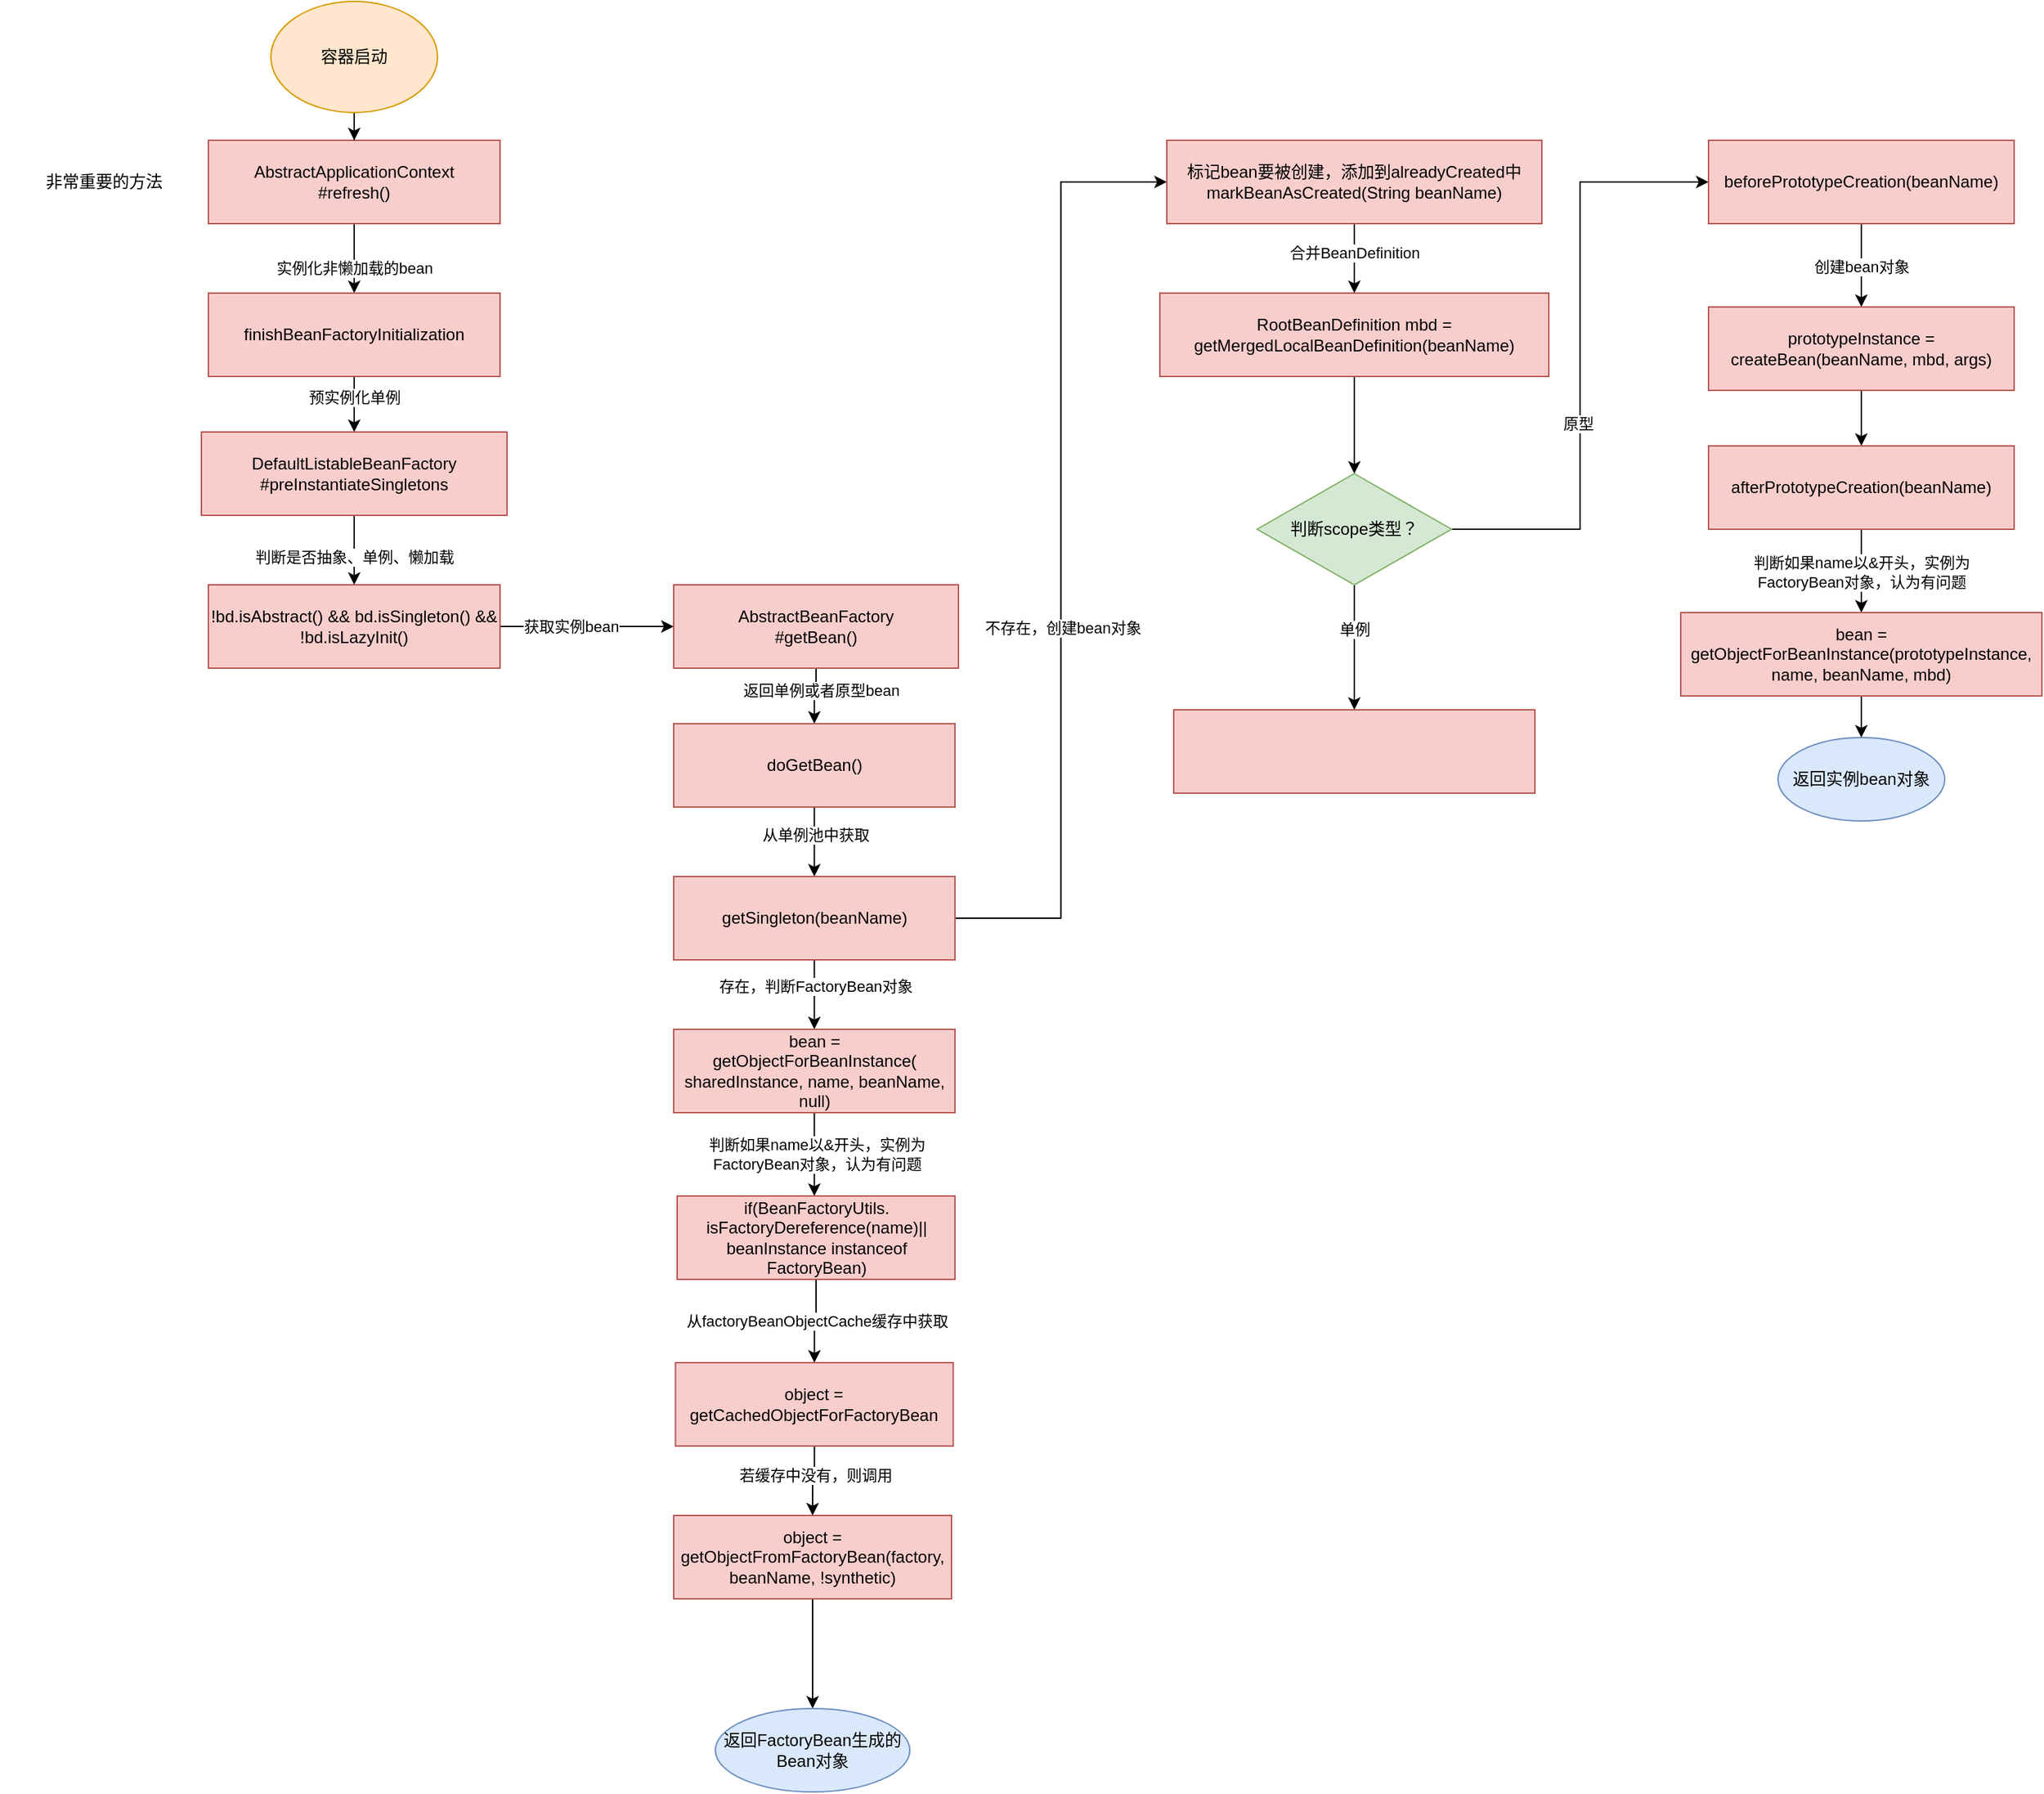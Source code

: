 <mxfile version="17.4.3" type="github">
  <diagram id="w4uHxJY5UsQgHHnN7Xe6" name="第 1 页">
    <mxGraphModel dx="1609" dy="1605" grid="1" gridSize="10" guides="1" tooltips="1" connect="1" arrows="1" fold="1" page="1" pageScale="1" pageWidth="827" pageHeight="1169" math="0" shadow="0">
      <root>
        <mxCell id="0" />
        <mxCell id="1" parent="0" />
        <mxCell id="CFEKlHjBmbo5Hejxvnzg-6" value="" style="edgeStyle=orthogonalEdgeStyle;rounded=0;orthogonalLoop=1;jettySize=auto;html=1;" edge="1" parent="1" source="CFEKlHjBmbo5Hejxvnzg-1" target="CFEKlHjBmbo5Hejxvnzg-5">
          <mxGeometry relative="1" as="geometry" />
        </mxCell>
        <mxCell id="CFEKlHjBmbo5Hejxvnzg-7" value="实例化非懒加载的bean" style="edgeLabel;html=1;align=center;verticalAlign=middle;resizable=0;points=[];" vertex="1" connectable="0" parent="CFEKlHjBmbo5Hejxvnzg-6">
          <mxGeometry x="-0.26" y="3" relative="1" as="geometry">
            <mxPoint x="-3" y="13" as="offset" />
          </mxGeometry>
        </mxCell>
        <mxCell id="CFEKlHjBmbo5Hejxvnzg-1" value="AbstractApplicationContext&lt;br&gt;#refresh()" style="rounded=0;whiteSpace=wrap;html=1;fillColor=#f8cecc;strokeColor=#b85450;" vertex="1" parent="1">
          <mxGeometry x="20" y="40" width="210" height="60" as="geometry" />
        </mxCell>
        <mxCell id="CFEKlHjBmbo5Hejxvnzg-3" style="edgeStyle=orthogonalEdgeStyle;rounded=0;orthogonalLoop=1;jettySize=auto;html=1;entryX=0.5;entryY=0;entryDx=0;entryDy=0;" edge="1" parent="1" source="CFEKlHjBmbo5Hejxvnzg-2" target="CFEKlHjBmbo5Hejxvnzg-1">
          <mxGeometry relative="1" as="geometry" />
        </mxCell>
        <mxCell id="CFEKlHjBmbo5Hejxvnzg-2" value="容器启动" style="ellipse;whiteSpace=wrap;html=1;fillColor=#ffe6cc;strokeColor=#d79b00;" vertex="1" parent="1">
          <mxGeometry x="65" y="-60" width="120" height="80" as="geometry" />
        </mxCell>
        <mxCell id="CFEKlHjBmbo5Hejxvnzg-4" value="非常重要的方法" style="text;html=1;strokeColor=none;fillColor=none;align=center;verticalAlign=middle;whiteSpace=wrap;rounded=0;" vertex="1" parent="1">
          <mxGeometry x="-130" y="55" width="150" height="30" as="geometry" />
        </mxCell>
        <mxCell id="CFEKlHjBmbo5Hejxvnzg-9" value="" style="edgeStyle=orthogonalEdgeStyle;rounded=0;orthogonalLoop=1;jettySize=auto;html=1;" edge="1" parent="1" source="CFEKlHjBmbo5Hejxvnzg-5" target="CFEKlHjBmbo5Hejxvnzg-8">
          <mxGeometry relative="1" as="geometry" />
        </mxCell>
        <mxCell id="CFEKlHjBmbo5Hejxvnzg-10" value="预实例化单例" style="edgeLabel;html=1;align=center;verticalAlign=middle;resizable=0;points=[];" vertex="1" connectable="0" parent="CFEKlHjBmbo5Hejxvnzg-9">
          <mxGeometry x="-0.25" relative="1" as="geometry">
            <mxPoint as="offset" />
          </mxGeometry>
        </mxCell>
        <mxCell id="CFEKlHjBmbo5Hejxvnzg-5" value="finishBeanFactoryInitialization" style="whiteSpace=wrap;html=1;rounded=0;fillColor=#f8cecc;strokeColor=#b85450;" vertex="1" parent="1">
          <mxGeometry x="20" y="150" width="210" height="60" as="geometry" />
        </mxCell>
        <mxCell id="CFEKlHjBmbo5Hejxvnzg-12" value="" style="edgeStyle=orthogonalEdgeStyle;rounded=0;orthogonalLoop=1;jettySize=auto;html=1;" edge="1" parent="1" source="CFEKlHjBmbo5Hejxvnzg-8" target="CFEKlHjBmbo5Hejxvnzg-11">
          <mxGeometry relative="1" as="geometry" />
        </mxCell>
        <mxCell id="CFEKlHjBmbo5Hejxvnzg-13" value="判断是否抽象、单例、懒加载" style="edgeLabel;html=1;align=center;verticalAlign=middle;resizable=0;points=[];" vertex="1" connectable="0" parent="CFEKlHjBmbo5Hejxvnzg-12">
          <mxGeometry x="-0.296" relative="1" as="geometry">
            <mxPoint y="12" as="offset" />
          </mxGeometry>
        </mxCell>
        <mxCell id="CFEKlHjBmbo5Hejxvnzg-8" value="DefaultListableBeanFactory&lt;br&gt;#preInstantiateSingletons" style="whiteSpace=wrap;html=1;fillColor=#f8cecc;strokeColor=#b85450;rounded=0;" vertex="1" parent="1">
          <mxGeometry x="15" y="250" width="220" height="60" as="geometry" />
        </mxCell>
        <mxCell id="CFEKlHjBmbo5Hejxvnzg-15" value="" style="edgeStyle=orthogonalEdgeStyle;rounded=0;orthogonalLoop=1;jettySize=auto;html=1;" edge="1" parent="1" source="CFEKlHjBmbo5Hejxvnzg-11" target="CFEKlHjBmbo5Hejxvnzg-14">
          <mxGeometry relative="1" as="geometry" />
        </mxCell>
        <mxCell id="CFEKlHjBmbo5Hejxvnzg-16" value="获取实例bean" style="edgeLabel;html=1;align=center;verticalAlign=middle;resizable=0;points=[];" vertex="1" connectable="0" parent="CFEKlHjBmbo5Hejxvnzg-15">
          <mxGeometry x="-0.184" relative="1" as="geometry">
            <mxPoint as="offset" />
          </mxGeometry>
        </mxCell>
        <mxCell id="CFEKlHjBmbo5Hejxvnzg-11" value="!bd.isAbstract() &amp;amp;&amp;amp; bd.isSingleton() &amp;amp;&amp;amp; !bd.isLazyInit()" style="whiteSpace=wrap;html=1;fillColor=#f8cecc;strokeColor=#b85450;rounded=0;" vertex="1" parent="1">
          <mxGeometry x="20" y="360" width="210" height="60" as="geometry" />
        </mxCell>
        <mxCell id="CFEKlHjBmbo5Hejxvnzg-18" value="" style="edgeStyle=orthogonalEdgeStyle;rounded=0;orthogonalLoop=1;jettySize=auto;html=1;" edge="1" parent="1" source="CFEKlHjBmbo5Hejxvnzg-14" target="CFEKlHjBmbo5Hejxvnzg-17">
          <mxGeometry relative="1" as="geometry" />
        </mxCell>
        <mxCell id="CFEKlHjBmbo5Hejxvnzg-19" value="返回单例或者原型bean" style="edgeLabel;html=1;align=center;verticalAlign=middle;resizable=0;points=[];" vertex="1" connectable="0" parent="CFEKlHjBmbo5Hejxvnzg-18">
          <mxGeometry x="-0.259" y="3" relative="1" as="geometry">
            <mxPoint as="offset" />
          </mxGeometry>
        </mxCell>
        <mxCell id="CFEKlHjBmbo5Hejxvnzg-14" value="AbstractBeanFactory&lt;br&gt;#getBean()" style="whiteSpace=wrap;html=1;fillColor=#f8cecc;strokeColor=#b85450;rounded=0;" vertex="1" parent="1">
          <mxGeometry x="355" y="360" width="205" height="60" as="geometry" />
        </mxCell>
        <mxCell id="CFEKlHjBmbo5Hejxvnzg-21" value="" style="edgeStyle=orthogonalEdgeStyle;rounded=0;orthogonalLoop=1;jettySize=auto;html=1;" edge="1" parent="1" source="CFEKlHjBmbo5Hejxvnzg-17" target="CFEKlHjBmbo5Hejxvnzg-20">
          <mxGeometry relative="1" as="geometry" />
        </mxCell>
        <mxCell id="CFEKlHjBmbo5Hejxvnzg-22" value="从单例池中获取" style="edgeLabel;html=1;align=center;verticalAlign=middle;resizable=0;points=[];" vertex="1" connectable="0" parent="CFEKlHjBmbo5Hejxvnzg-21">
          <mxGeometry x="-0.281" y="1" relative="1" as="geometry">
            <mxPoint x="-1" y="2" as="offset" />
          </mxGeometry>
        </mxCell>
        <mxCell id="CFEKlHjBmbo5Hejxvnzg-17" value="doGetBean()" style="whiteSpace=wrap;html=1;fillColor=#f8cecc;strokeColor=#b85450;rounded=0;" vertex="1" parent="1">
          <mxGeometry x="355" y="460" width="202.5" height="60" as="geometry" />
        </mxCell>
        <mxCell id="CFEKlHjBmbo5Hejxvnzg-24" value="" style="edgeStyle=orthogonalEdgeStyle;rounded=0;orthogonalLoop=1;jettySize=auto;html=1;" edge="1" parent="1" source="CFEKlHjBmbo5Hejxvnzg-20" target="CFEKlHjBmbo5Hejxvnzg-23">
          <mxGeometry relative="1" as="geometry" />
        </mxCell>
        <mxCell id="CFEKlHjBmbo5Hejxvnzg-25" value="存在，判断FactoryBean对象" style="edgeLabel;html=1;align=center;verticalAlign=middle;resizable=0;points=[];" vertex="1" connectable="0" parent="CFEKlHjBmbo5Hejxvnzg-24">
          <mxGeometry x="-0.237" y="-1" relative="1" as="geometry">
            <mxPoint x="1" as="offset" />
          </mxGeometry>
        </mxCell>
        <mxCell id="CFEKlHjBmbo5Hejxvnzg-39" value="" style="edgeStyle=orthogonalEdgeStyle;rounded=0;orthogonalLoop=1;jettySize=auto;html=1;entryX=0;entryY=0.5;entryDx=0;entryDy=0;" edge="1" parent="1" source="CFEKlHjBmbo5Hejxvnzg-20" target="CFEKlHjBmbo5Hejxvnzg-38">
          <mxGeometry relative="1" as="geometry" />
        </mxCell>
        <mxCell id="CFEKlHjBmbo5Hejxvnzg-40" value="不存在，创建bean对象" style="edgeLabel;html=1;align=center;verticalAlign=middle;resizable=0;points=[];" vertex="1" connectable="0" parent="CFEKlHjBmbo5Hejxvnzg-39">
          <mxGeometry x="-0.163" y="-1" relative="1" as="geometry">
            <mxPoint as="offset" />
          </mxGeometry>
        </mxCell>
        <mxCell id="CFEKlHjBmbo5Hejxvnzg-20" value="getSingleton(beanName)" style="whiteSpace=wrap;html=1;fillColor=#f8cecc;strokeColor=#b85450;rounded=0;" vertex="1" parent="1">
          <mxGeometry x="355" y="570" width="202.5" height="60" as="geometry" />
        </mxCell>
        <mxCell id="CFEKlHjBmbo5Hejxvnzg-28" value="" style="edgeStyle=orthogonalEdgeStyle;rounded=0;orthogonalLoop=1;jettySize=auto;html=1;" edge="1" parent="1" source="CFEKlHjBmbo5Hejxvnzg-23" target="CFEKlHjBmbo5Hejxvnzg-27">
          <mxGeometry relative="1" as="geometry">
            <Array as="points">
              <mxPoint x="456" y="780" />
              <mxPoint x="456" y="780" />
            </Array>
          </mxGeometry>
        </mxCell>
        <mxCell id="CFEKlHjBmbo5Hejxvnzg-29" value="判断如果name以&amp;amp;开头，实例为&lt;br&gt;FactoryBean对象，认为有问题" style="edgeLabel;html=1;align=center;verticalAlign=middle;resizable=0;points=[];" vertex="1" connectable="0" parent="CFEKlHjBmbo5Hejxvnzg-28">
          <mxGeometry x="-0.662" relative="1" as="geometry">
            <mxPoint x="1" y="20" as="offset" />
          </mxGeometry>
        </mxCell>
        <mxCell id="CFEKlHjBmbo5Hejxvnzg-23" value="bean = &lt;br&gt;getObjectForBeanInstance(&lt;br&gt;sharedInstance, name, beanName, null)" style="whiteSpace=wrap;html=1;fillColor=#f8cecc;strokeColor=#b85450;rounded=0;" vertex="1" parent="1">
          <mxGeometry x="355" y="680" width="202.5" height="60" as="geometry" />
        </mxCell>
        <mxCell id="CFEKlHjBmbo5Hejxvnzg-31" value="" style="edgeStyle=orthogonalEdgeStyle;rounded=0;orthogonalLoop=1;jettySize=auto;html=1;" edge="1" parent="1" source="CFEKlHjBmbo5Hejxvnzg-27" target="CFEKlHjBmbo5Hejxvnzg-30">
          <mxGeometry relative="1" as="geometry" />
        </mxCell>
        <mxCell id="CFEKlHjBmbo5Hejxvnzg-32" value="从factoryBeanObjectCache缓存中获取" style="edgeLabel;html=1;align=center;verticalAlign=middle;resizable=0;points=[];" vertex="1" connectable="0" parent="CFEKlHjBmbo5Hejxvnzg-31">
          <mxGeometry x="-0.321" y="1" relative="1" as="geometry">
            <mxPoint x="-1" y="9" as="offset" />
          </mxGeometry>
        </mxCell>
        <mxCell id="CFEKlHjBmbo5Hejxvnzg-27" value="if(BeanFactoryUtils.&lt;br&gt;isFactoryDereference(name)||&lt;br&gt;beanInstance instanceof FactoryBean)" style="whiteSpace=wrap;html=1;fillColor=#f8cecc;strokeColor=#b85450;rounded=0;" vertex="1" parent="1">
          <mxGeometry x="357.5" y="800" width="200" height="60" as="geometry" />
        </mxCell>
        <mxCell id="CFEKlHjBmbo5Hejxvnzg-34" value="" style="edgeStyle=orthogonalEdgeStyle;rounded=0;orthogonalLoop=1;jettySize=auto;html=1;" edge="1" parent="1" source="CFEKlHjBmbo5Hejxvnzg-30" target="CFEKlHjBmbo5Hejxvnzg-33">
          <mxGeometry relative="1" as="geometry" />
        </mxCell>
        <mxCell id="CFEKlHjBmbo5Hejxvnzg-35" value="若缓存中没有，则调用" style="edgeLabel;html=1;align=center;verticalAlign=middle;resizable=0;points=[];" vertex="1" connectable="0" parent="CFEKlHjBmbo5Hejxvnzg-34">
          <mxGeometry x="-0.207" relative="1" as="geometry">
            <mxPoint as="offset" />
          </mxGeometry>
        </mxCell>
        <mxCell id="CFEKlHjBmbo5Hejxvnzg-30" value="object =&lt;br&gt;getCachedObjectForFactoryBean" style="whiteSpace=wrap;html=1;fillColor=#f8cecc;strokeColor=#b85450;rounded=0;" vertex="1" parent="1">
          <mxGeometry x="356.25" y="920" width="200" height="60" as="geometry" />
        </mxCell>
        <mxCell id="CFEKlHjBmbo5Hejxvnzg-37" value="" style="edgeStyle=orthogonalEdgeStyle;rounded=0;orthogonalLoop=1;jettySize=auto;html=1;" edge="1" parent="1" source="CFEKlHjBmbo5Hejxvnzg-33" target="CFEKlHjBmbo5Hejxvnzg-36">
          <mxGeometry relative="1" as="geometry" />
        </mxCell>
        <mxCell id="CFEKlHjBmbo5Hejxvnzg-33" value="object = getObjectFromFactoryBean(factory, beanName, !synthetic)" style="whiteSpace=wrap;html=1;fillColor=#f8cecc;strokeColor=#b85450;rounded=0;" vertex="1" parent="1">
          <mxGeometry x="355" y="1030" width="200" height="60" as="geometry" />
        </mxCell>
        <mxCell id="CFEKlHjBmbo5Hejxvnzg-36" value="返回FactoryBean生成的Bean对象" style="ellipse;whiteSpace=wrap;html=1;fillColor=#dae8fc;strokeColor=#6c8ebf;rounded=0;" vertex="1" parent="1">
          <mxGeometry x="385" y="1169" width="140" height="60" as="geometry" />
        </mxCell>
        <mxCell id="CFEKlHjBmbo5Hejxvnzg-44" value="" style="edgeStyle=orthogonalEdgeStyle;rounded=0;orthogonalLoop=1;jettySize=auto;html=1;" edge="1" parent="1" source="CFEKlHjBmbo5Hejxvnzg-38" target="CFEKlHjBmbo5Hejxvnzg-43">
          <mxGeometry relative="1" as="geometry" />
        </mxCell>
        <mxCell id="CFEKlHjBmbo5Hejxvnzg-45" value="合并BeanDefinition" style="edgeLabel;html=1;align=center;verticalAlign=middle;resizable=0;points=[];" vertex="1" connectable="0" parent="CFEKlHjBmbo5Hejxvnzg-44">
          <mxGeometry x="-0.306" relative="1" as="geometry">
            <mxPoint y="3" as="offset" />
          </mxGeometry>
        </mxCell>
        <mxCell id="CFEKlHjBmbo5Hejxvnzg-38" value="标记bean要被创建，添加到alreadyCreated中&lt;br&gt;markBeanAsCreated(String beanName)" style="whiteSpace=wrap;html=1;fillColor=#f8cecc;strokeColor=#b85450;rounded=0;" vertex="1" parent="1">
          <mxGeometry x="710" y="40" width="270" height="60" as="geometry" />
        </mxCell>
        <mxCell id="CFEKlHjBmbo5Hejxvnzg-47" value="" style="edgeStyle=orthogonalEdgeStyle;rounded=0;orthogonalLoop=1;jettySize=auto;html=1;" edge="1" parent="1" source="CFEKlHjBmbo5Hejxvnzg-43" target="CFEKlHjBmbo5Hejxvnzg-46">
          <mxGeometry relative="1" as="geometry" />
        </mxCell>
        <mxCell id="CFEKlHjBmbo5Hejxvnzg-43" value="RootBeanDefinition mbd = getMergedLocalBeanDefinition(beanName)" style="whiteSpace=wrap;html=1;fillColor=#f8cecc;strokeColor=#b85450;rounded=0;" vertex="1" parent="1">
          <mxGeometry x="705" y="150" width="280" height="60" as="geometry" />
        </mxCell>
        <mxCell id="CFEKlHjBmbo5Hejxvnzg-49" value="" style="edgeStyle=orthogonalEdgeStyle;rounded=0;orthogonalLoop=1;jettySize=auto;html=1;" edge="1" parent="1" source="CFEKlHjBmbo5Hejxvnzg-46" target="CFEKlHjBmbo5Hejxvnzg-48">
          <mxGeometry relative="1" as="geometry" />
        </mxCell>
        <mxCell id="CFEKlHjBmbo5Hejxvnzg-50" value="单例" style="edgeLabel;html=1;align=center;verticalAlign=middle;resizable=0;points=[];" vertex="1" connectable="0" parent="CFEKlHjBmbo5Hejxvnzg-49">
          <mxGeometry x="-0.296" relative="1" as="geometry">
            <mxPoint as="offset" />
          </mxGeometry>
        </mxCell>
        <mxCell id="CFEKlHjBmbo5Hejxvnzg-52" value="" style="edgeStyle=orthogonalEdgeStyle;rounded=0;orthogonalLoop=1;jettySize=auto;html=1;entryX=0;entryY=0.5;entryDx=0;entryDy=0;" edge="1" parent="1" source="CFEKlHjBmbo5Hejxvnzg-46" target="CFEKlHjBmbo5Hejxvnzg-51">
          <mxGeometry relative="1" as="geometry" />
        </mxCell>
        <mxCell id="CFEKlHjBmbo5Hejxvnzg-53" value="原型" style="edgeLabel;html=1;align=center;verticalAlign=middle;resizable=0;points=[];" vertex="1" connectable="0" parent="CFEKlHjBmbo5Hejxvnzg-52">
          <mxGeometry x="-0.222" y="2" relative="1" as="geometry">
            <mxPoint as="offset" />
          </mxGeometry>
        </mxCell>
        <mxCell id="CFEKlHjBmbo5Hejxvnzg-46" value="判断scope类型？" style="rhombus;whiteSpace=wrap;html=1;fillColor=#d5e8d4;strokeColor=#82b366;rounded=0;" vertex="1" parent="1">
          <mxGeometry x="775" y="280" width="140" height="80" as="geometry" />
        </mxCell>
        <mxCell id="CFEKlHjBmbo5Hejxvnzg-48" value="" style="whiteSpace=wrap;html=1;fillColor=#f8cecc;strokeColor=#b85450;rounded=0;" vertex="1" parent="1">
          <mxGeometry x="715" y="450" width="260" height="60" as="geometry" />
        </mxCell>
        <mxCell id="CFEKlHjBmbo5Hejxvnzg-55" value="" style="edgeStyle=orthogonalEdgeStyle;rounded=0;orthogonalLoop=1;jettySize=auto;html=1;" edge="1" parent="1" source="CFEKlHjBmbo5Hejxvnzg-51" target="CFEKlHjBmbo5Hejxvnzg-54">
          <mxGeometry relative="1" as="geometry" />
        </mxCell>
        <mxCell id="CFEKlHjBmbo5Hejxvnzg-56" value="创建bean对象" style="edgeLabel;html=1;align=center;verticalAlign=middle;resizable=0;points=[];" vertex="1" connectable="0" parent="CFEKlHjBmbo5Hejxvnzg-55">
          <mxGeometry x="-0.258" y="-1" relative="1" as="geometry">
            <mxPoint x="1" y="8" as="offset" />
          </mxGeometry>
        </mxCell>
        <mxCell id="CFEKlHjBmbo5Hejxvnzg-51" value="beforePrototypeCreation(beanName)" style="whiteSpace=wrap;html=1;fillColor=#f8cecc;strokeColor=#b85450;rounded=0;" vertex="1" parent="1">
          <mxGeometry x="1100" y="40" width="220" height="60" as="geometry" />
        </mxCell>
        <mxCell id="CFEKlHjBmbo5Hejxvnzg-58" value="" style="edgeStyle=orthogonalEdgeStyle;rounded=0;orthogonalLoop=1;jettySize=auto;html=1;" edge="1" parent="1" source="CFEKlHjBmbo5Hejxvnzg-54" target="CFEKlHjBmbo5Hejxvnzg-57">
          <mxGeometry relative="1" as="geometry" />
        </mxCell>
        <mxCell id="CFEKlHjBmbo5Hejxvnzg-54" value="prototypeInstance = createBean(beanName, mbd, args)" style="whiteSpace=wrap;html=1;fillColor=#f8cecc;strokeColor=#b85450;rounded=0;" vertex="1" parent="1">
          <mxGeometry x="1100" y="160" width="220" height="60" as="geometry" />
        </mxCell>
        <mxCell id="CFEKlHjBmbo5Hejxvnzg-60" value="" style="edgeStyle=orthogonalEdgeStyle;rounded=0;orthogonalLoop=1;jettySize=auto;html=1;" edge="1" parent="1" source="CFEKlHjBmbo5Hejxvnzg-57" target="CFEKlHjBmbo5Hejxvnzg-59">
          <mxGeometry relative="1" as="geometry" />
        </mxCell>
        <mxCell id="CFEKlHjBmbo5Hejxvnzg-63" value="判断如果name以&amp;amp;开头，实例为&lt;br&gt;FactoryBean对象，认为有问题" style="edgeLabel;html=1;align=center;verticalAlign=middle;resizable=0;points=[];" vertex="1" connectable="0" parent="CFEKlHjBmbo5Hejxvnzg-60">
          <mxGeometry x="-0.258" relative="1" as="geometry">
            <mxPoint y="8" as="offset" />
          </mxGeometry>
        </mxCell>
        <mxCell id="CFEKlHjBmbo5Hejxvnzg-57" value="afterPrototypeCreation(beanName)" style="whiteSpace=wrap;html=1;fillColor=#f8cecc;strokeColor=#b85450;rounded=0;" vertex="1" parent="1">
          <mxGeometry x="1100" y="260" width="220" height="60" as="geometry" />
        </mxCell>
        <mxCell id="CFEKlHjBmbo5Hejxvnzg-62" value="" style="edgeStyle=orthogonalEdgeStyle;rounded=0;orthogonalLoop=1;jettySize=auto;html=1;" edge="1" parent="1" source="CFEKlHjBmbo5Hejxvnzg-59" target="CFEKlHjBmbo5Hejxvnzg-61">
          <mxGeometry relative="1" as="geometry" />
        </mxCell>
        <mxCell id="CFEKlHjBmbo5Hejxvnzg-59" value="bean = getObjectForBeanInstance(prototypeInstance, name, beanName, mbd)" style="whiteSpace=wrap;html=1;fillColor=#f8cecc;strokeColor=#b85450;rounded=0;" vertex="1" parent="1">
          <mxGeometry x="1080" y="380" width="260" height="60" as="geometry" />
        </mxCell>
        <mxCell id="CFEKlHjBmbo5Hejxvnzg-61" value="返回实例bean对象" style="ellipse;whiteSpace=wrap;html=1;fillColor=#dae8fc;strokeColor=#6c8ebf;rounded=0;" vertex="1" parent="1">
          <mxGeometry x="1150" y="470" width="120" height="60" as="geometry" />
        </mxCell>
      </root>
    </mxGraphModel>
  </diagram>
</mxfile>
